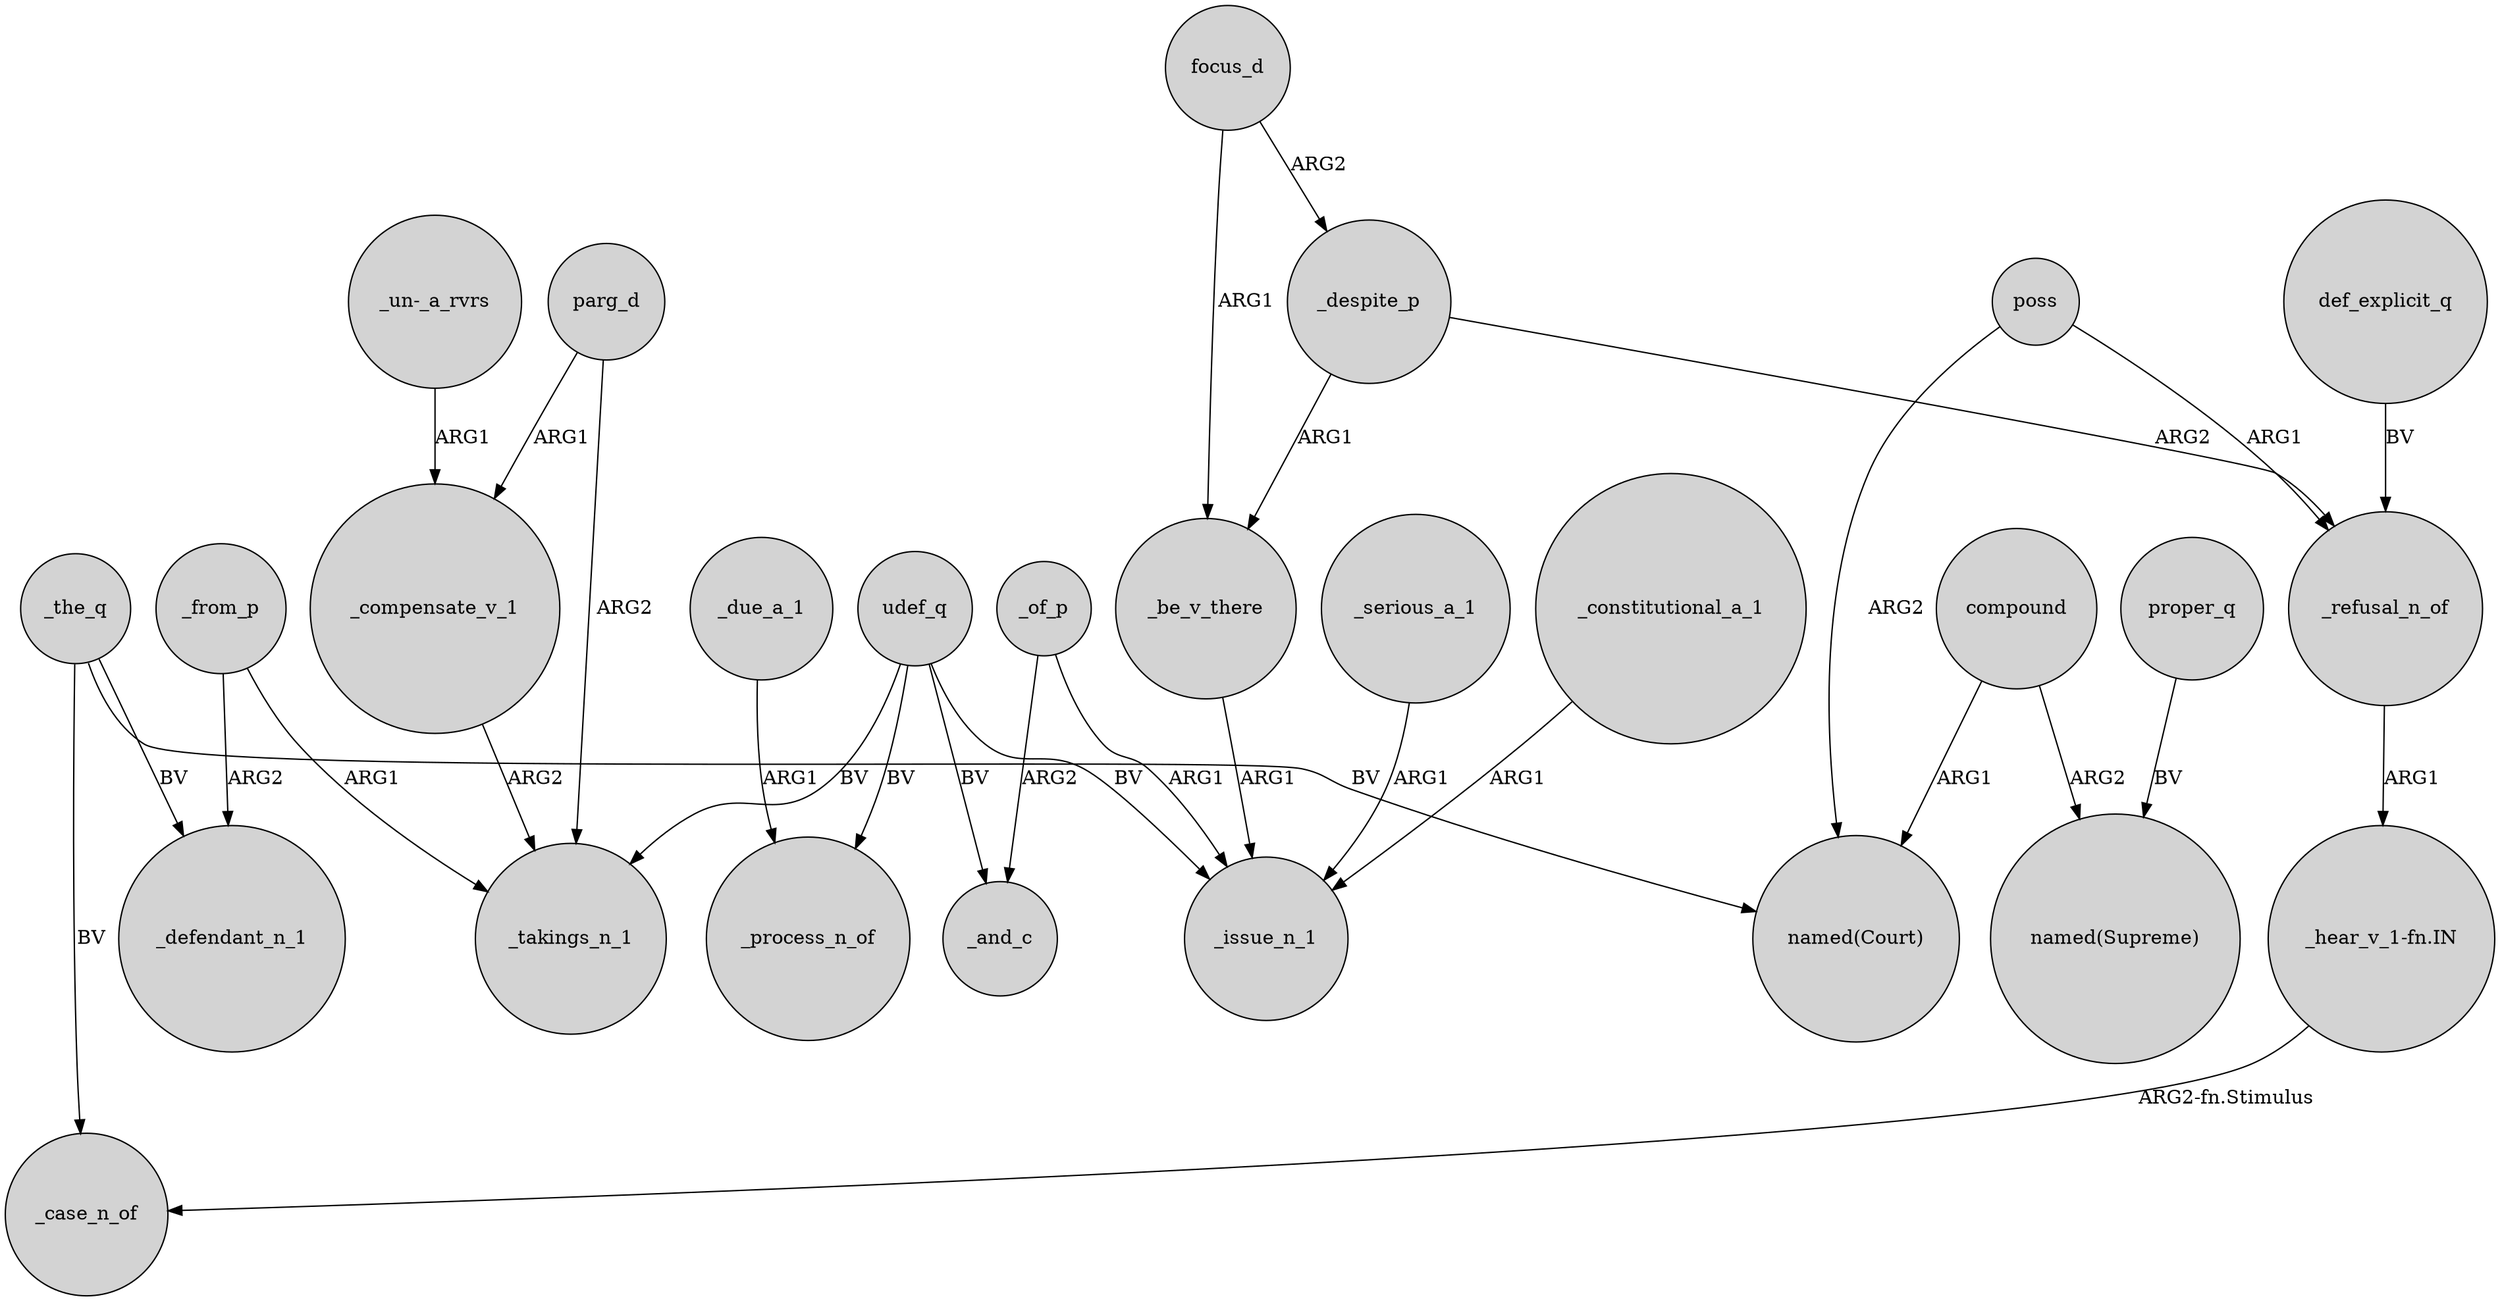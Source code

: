 digraph {
	node [shape=circle style=filled]
	_despite_p -> _refusal_n_of [label=ARG2]
	_from_p -> _takings_n_1 [label=ARG1]
	_despite_p -> _be_v_there [label=ARG1]
	_serious_a_1 -> _issue_n_1 [label=ARG1]
	"_un-_a_rvrs" -> _compensate_v_1 [label=ARG1]
	_the_q -> _case_n_of [label=BV]
	def_explicit_q -> _refusal_n_of [label=BV]
	udef_q -> _process_n_of [label=BV]
	_of_p -> _and_c [label=ARG2]
	_constitutional_a_1 -> _issue_n_1 [label=ARG1]
	_the_q -> _defendant_n_1 [label=BV]
	poss -> _refusal_n_of [label=ARG1]
	focus_d -> _despite_p [label=ARG2]
	udef_q -> _takings_n_1 [label=BV]
	_the_q -> "named(Court)" [label=BV]
	poss -> "named(Court)" [label=ARG2]
	"_hear_v_1-fn.IN" -> _case_n_of [label="ARG2-fn.Stimulus"]
	_of_p -> _issue_n_1 [label=ARG1]
	compound -> "named(Supreme)" [label=ARG2]
	parg_d -> _takings_n_1 [label=ARG2]
	_compensate_v_1 -> _takings_n_1 [label=ARG2]
	proper_q -> "named(Supreme)" [label=BV]
	udef_q -> _issue_n_1 [label=BV]
	_from_p -> _defendant_n_1 [label=ARG2]
	_due_a_1 -> _process_n_of [label=ARG1]
	_be_v_there -> _issue_n_1 [label=ARG1]
	focus_d -> _be_v_there [label=ARG1]
	_refusal_n_of -> "_hear_v_1-fn.IN" [label=ARG1]
	parg_d -> _compensate_v_1 [label=ARG1]
	udef_q -> _and_c [label=BV]
	compound -> "named(Court)" [label=ARG1]
}
